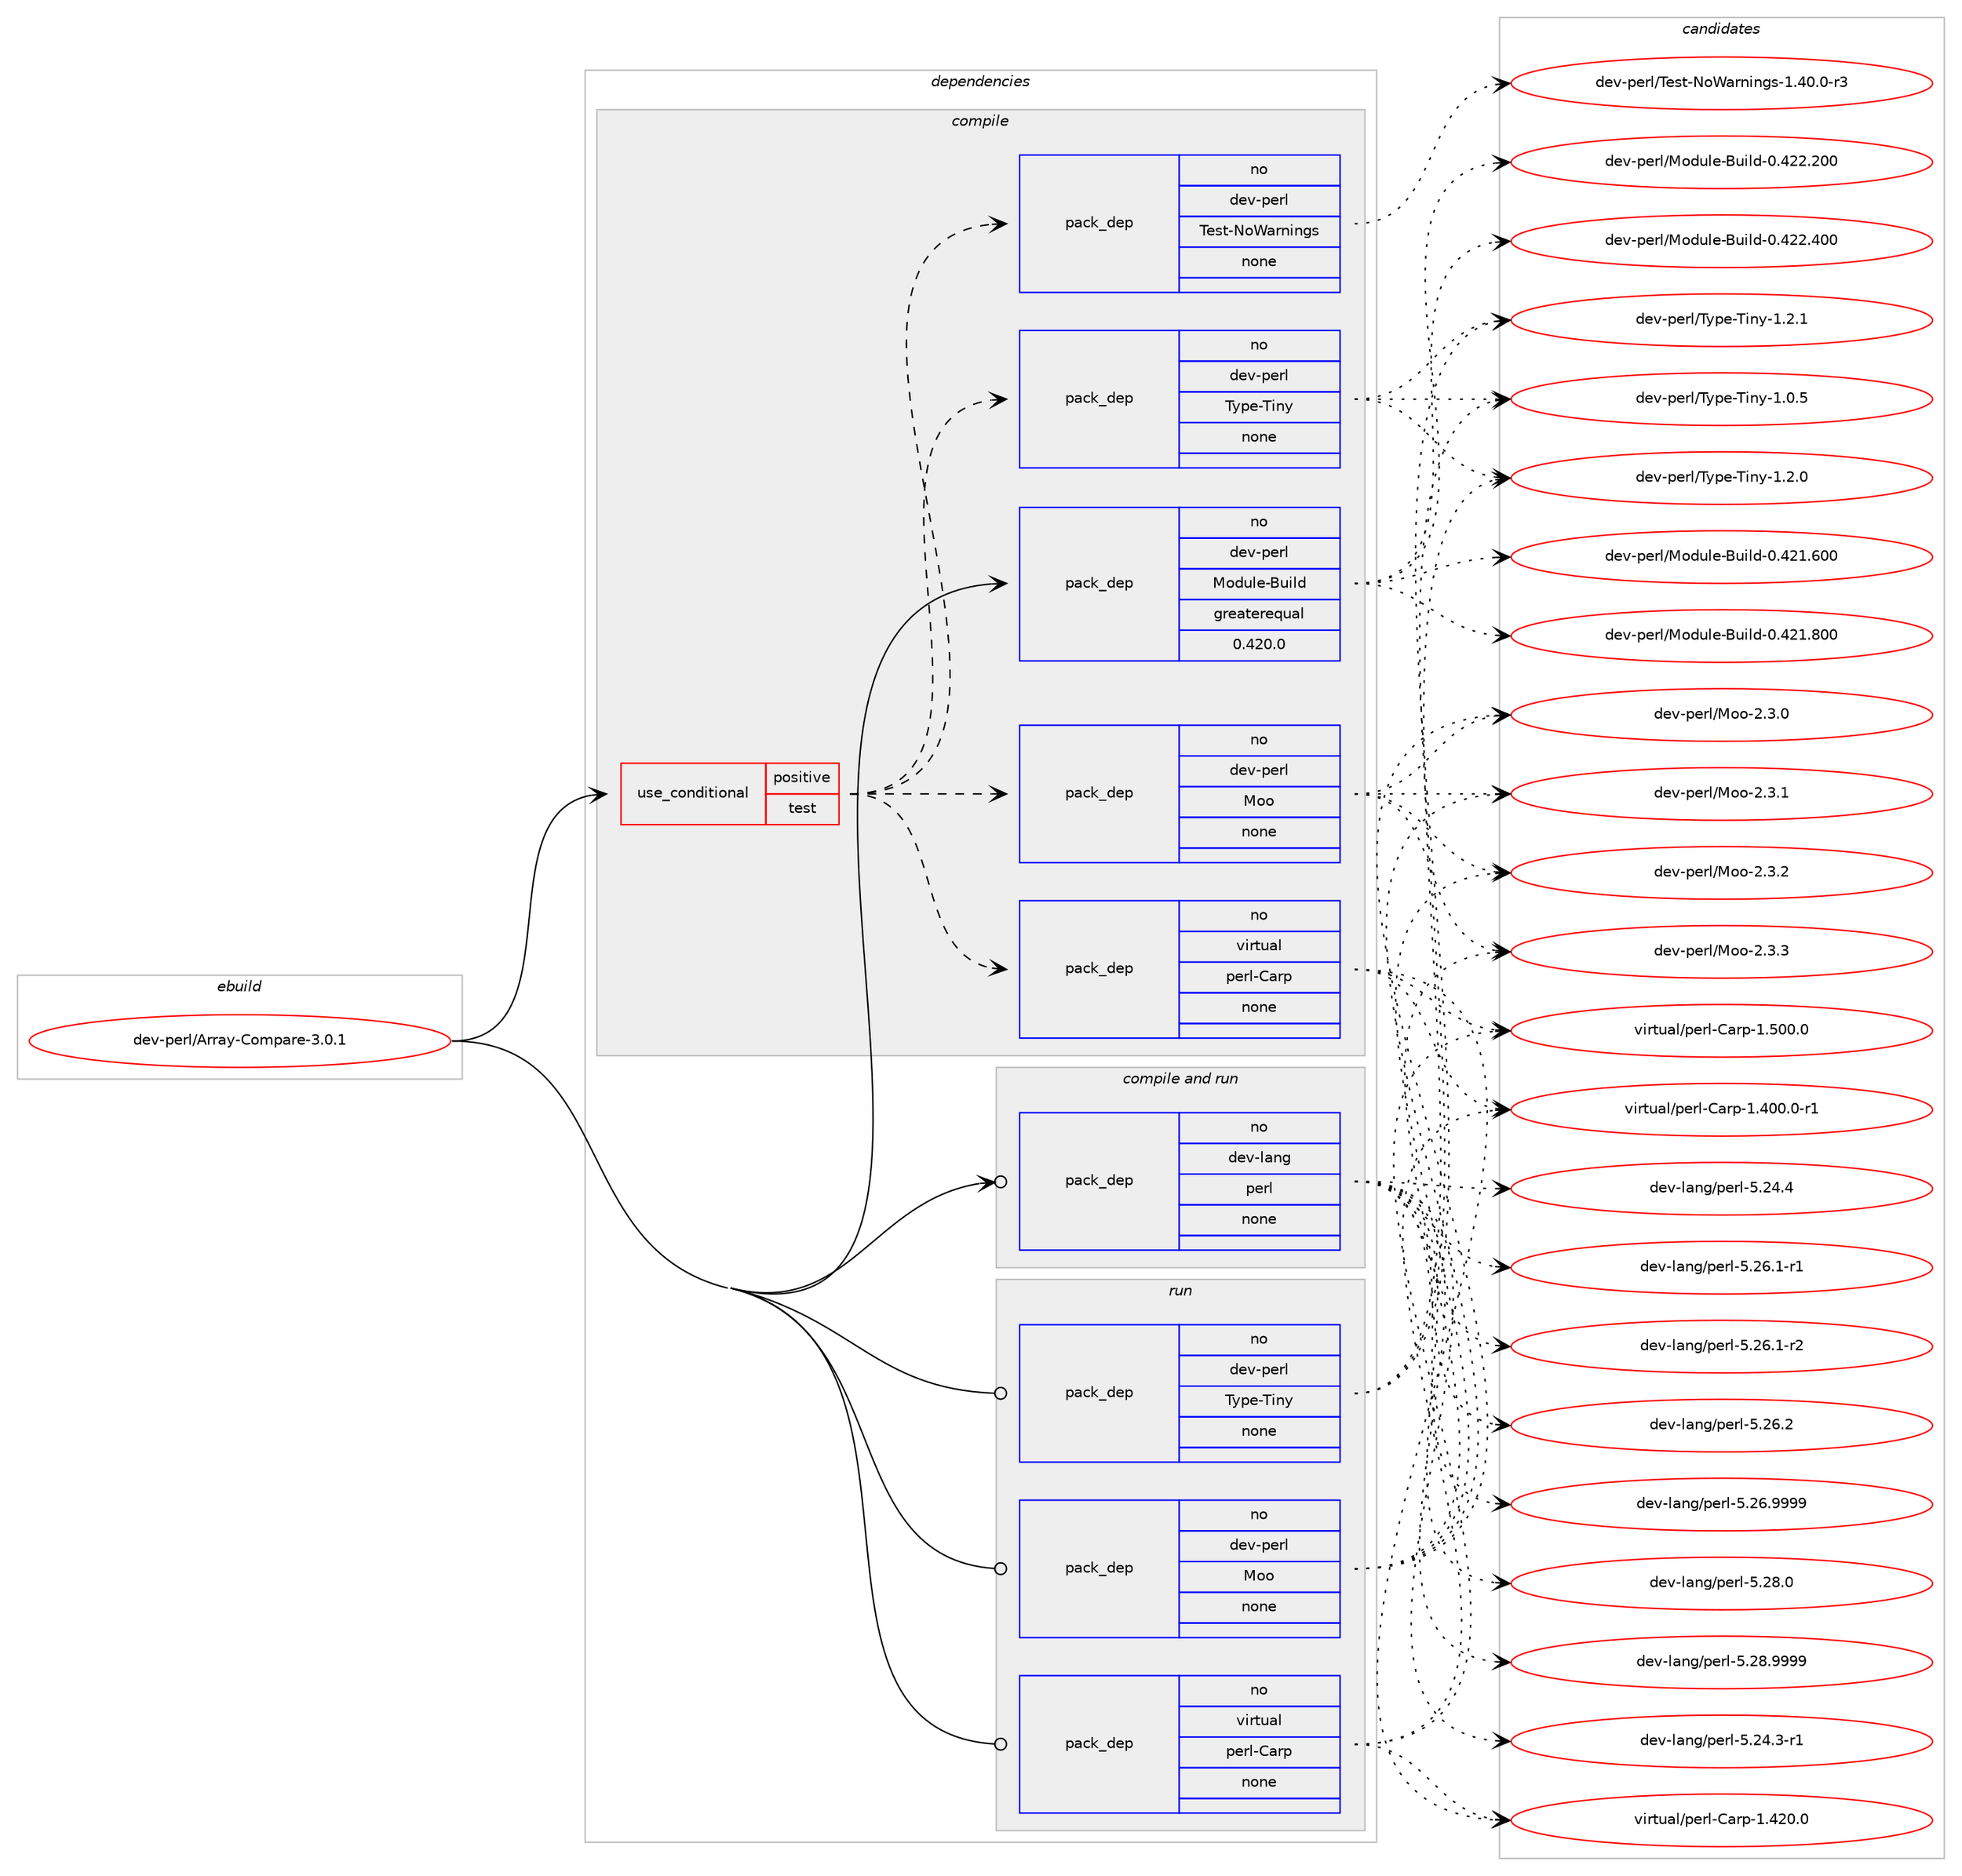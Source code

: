 digraph prolog {

# *************
# Graph options
# *************

newrank=true;
concentrate=true;
compound=true;
graph [rankdir=LR,fontname=Helvetica,fontsize=10,ranksep=1.5];#, ranksep=2.5, nodesep=0.2];
edge  [arrowhead=vee];
node  [fontname=Helvetica,fontsize=10];

# **********
# The ebuild
# **********

subgraph cluster_leftcol {
color=gray;
rank=same;
label=<<i>ebuild</i>>;
id [label="dev-perl/Array-Compare-3.0.1", color=red, width=4, href="../dev-perl/Array-Compare-3.0.1.svg"];
}

# ****************
# The dependencies
# ****************

subgraph cluster_midcol {
color=gray;
label=<<i>dependencies</i>>;
subgraph cluster_compile {
fillcolor="#eeeeee";
style=filled;
label=<<i>compile</i>>;
subgraph cond367675 {
dependency1376944 [label=<<TABLE BORDER="0" CELLBORDER="1" CELLSPACING="0" CELLPADDING="4"><TR><TD ROWSPAN="3" CELLPADDING="10">use_conditional</TD></TR><TR><TD>positive</TD></TR><TR><TD>test</TD></TR></TABLE>>, shape=none, color=red];
subgraph pack986228 {
dependency1376945 [label=<<TABLE BORDER="0" CELLBORDER="1" CELLSPACING="0" CELLPADDING="4" WIDTH="220"><TR><TD ROWSPAN="6" CELLPADDING="30">pack_dep</TD></TR><TR><TD WIDTH="110">no</TD></TR><TR><TD>virtual</TD></TR><TR><TD>perl-Carp</TD></TR><TR><TD>none</TD></TR><TR><TD></TD></TR></TABLE>>, shape=none, color=blue];
}
dependency1376944:e -> dependency1376945:w [weight=20,style="dashed",arrowhead="vee"];
subgraph pack986229 {
dependency1376946 [label=<<TABLE BORDER="0" CELLBORDER="1" CELLSPACING="0" CELLPADDING="4" WIDTH="220"><TR><TD ROWSPAN="6" CELLPADDING="30">pack_dep</TD></TR><TR><TD WIDTH="110">no</TD></TR><TR><TD>dev-perl</TD></TR><TR><TD>Moo</TD></TR><TR><TD>none</TD></TR><TR><TD></TD></TR></TABLE>>, shape=none, color=blue];
}
dependency1376944:e -> dependency1376946:w [weight=20,style="dashed",arrowhead="vee"];
subgraph pack986230 {
dependency1376947 [label=<<TABLE BORDER="0" CELLBORDER="1" CELLSPACING="0" CELLPADDING="4" WIDTH="220"><TR><TD ROWSPAN="6" CELLPADDING="30">pack_dep</TD></TR><TR><TD WIDTH="110">no</TD></TR><TR><TD>dev-perl</TD></TR><TR><TD>Type-Tiny</TD></TR><TR><TD>none</TD></TR><TR><TD></TD></TR></TABLE>>, shape=none, color=blue];
}
dependency1376944:e -> dependency1376947:w [weight=20,style="dashed",arrowhead="vee"];
subgraph pack986231 {
dependency1376948 [label=<<TABLE BORDER="0" CELLBORDER="1" CELLSPACING="0" CELLPADDING="4" WIDTH="220"><TR><TD ROWSPAN="6" CELLPADDING="30">pack_dep</TD></TR><TR><TD WIDTH="110">no</TD></TR><TR><TD>dev-perl</TD></TR><TR><TD>Test-NoWarnings</TD></TR><TR><TD>none</TD></TR><TR><TD></TD></TR></TABLE>>, shape=none, color=blue];
}
dependency1376944:e -> dependency1376948:w [weight=20,style="dashed",arrowhead="vee"];
}
id:e -> dependency1376944:w [weight=20,style="solid",arrowhead="vee"];
subgraph pack986232 {
dependency1376949 [label=<<TABLE BORDER="0" CELLBORDER="1" CELLSPACING="0" CELLPADDING="4" WIDTH="220"><TR><TD ROWSPAN="6" CELLPADDING="30">pack_dep</TD></TR><TR><TD WIDTH="110">no</TD></TR><TR><TD>dev-perl</TD></TR><TR><TD>Module-Build</TD></TR><TR><TD>greaterequal</TD></TR><TR><TD>0.420.0</TD></TR></TABLE>>, shape=none, color=blue];
}
id:e -> dependency1376949:w [weight=20,style="solid",arrowhead="vee"];
}
subgraph cluster_compileandrun {
fillcolor="#eeeeee";
style=filled;
label=<<i>compile and run</i>>;
subgraph pack986233 {
dependency1376950 [label=<<TABLE BORDER="0" CELLBORDER="1" CELLSPACING="0" CELLPADDING="4" WIDTH="220"><TR><TD ROWSPAN="6" CELLPADDING="30">pack_dep</TD></TR><TR><TD WIDTH="110">no</TD></TR><TR><TD>dev-lang</TD></TR><TR><TD>perl</TD></TR><TR><TD>none</TD></TR><TR><TD></TD></TR></TABLE>>, shape=none, color=blue];
}
id:e -> dependency1376950:w [weight=20,style="solid",arrowhead="odotvee"];
}
subgraph cluster_run {
fillcolor="#eeeeee";
style=filled;
label=<<i>run</i>>;
subgraph pack986234 {
dependency1376951 [label=<<TABLE BORDER="0" CELLBORDER="1" CELLSPACING="0" CELLPADDING="4" WIDTH="220"><TR><TD ROWSPAN="6" CELLPADDING="30">pack_dep</TD></TR><TR><TD WIDTH="110">no</TD></TR><TR><TD>dev-perl</TD></TR><TR><TD>Moo</TD></TR><TR><TD>none</TD></TR><TR><TD></TD></TR></TABLE>>, shape=none, color=blue];
}
id:e -> dependency1376951:w [weight=20,style="solid",arrowhead="odot"];
subgraph pack986235 {
dependency1376952 [label=<<TABLE BORDER="0" CELLBORDER="1" CELLSPACING="0" CELLPADDING="4" WIDTH="220"><TR><TD ROWSPAN="6" CELLPADDING="30">pack_dep</TD></TR><TR><TD WIDTH="110">no</TD></TR><TR><TD>dev-perl</TD></TR><TR><TD>Type-Tiny</TD></TR><TR><TD>none</TD></TR><TR><TD></TD></TR></TABLE>>, shape=none, color=blue];
}
id:e -> dependency1376952:w [weight=20,style="solid",arrowhead="odot"];
subgraph pack986236 {
dependency1376953 [label=<<TABLE BORDER="0" CELLBORDER="1" CELLSPACING="0" CELLPADDING="4" WIDTH="220"><TR><TD ROWSPAN="6" CELLPADDING="30">pack_dep</TD></TR><TR><TD WIDTH="110">no</TD></TR><TR><TD>virtual</TD></TR><TR><TD>perl-Carp</TD></TR><TR><TD>none</TD></TR><TR><TD></TD></TR></TABLE>>, shape=none, color=blue];
}
id:e -> dependency1376953:w [weight=20,style="solid",arrowhead="odot"];
}
}

# **************
# The candidates
# **************

subgraph cluster_choices {
rank=same;
color=gray;
label=<<i>candidates</i>>;

subgraph choice986228 {
color=black;
nodesep=1;
choice118105114116117971084711210111410845679711411245494652484846484511449 [label="virtual/perl-Carp-1.400.0-r1", color=red, width=4,href="../virtual/perl-Carp-1.400.0-r1.svg"];
choice11810511411611797108471121011141084567971141124549465250484648 [label="virtual/perl-Carp-1.420.0", color=red, width=4,href="../virtual/perl-Carp-1.420.0.svg"];
choice11810511411611797108471121011141084567971141124549465348484648 [label="virtual/perl-Carp-1.500.0", color=red, width=4,href="../virtual/perl-Carp-1.500.0.svg"];
dependency1376945:e -> choice118105114116117971084711210111410845679711411245494652484846484511449:w [style=dotted,weight="100"];
dependency1376945:e -> choice11810511411611797108471121011141084567971141124549465250484648:w [style=dotted,weight="100"];
dependency1376945:e -> choice11810511411611797108471121011141084567971141124549465348484648:w [style=dotted,weight="100"];
}
subgraph choice986229 {
color=black;
nodesep=1;
choice100101118451121011141084777111111455046514648 [label="dev-perl/Moo-2.3.0", color=red, width=4,href="../dev-perl/Moo-2.3.0.svg"];
choice100101118451121011141084777111111455046514649 [label="dev-perl/Moo-2.3.1", color=red, width=4,href="../dev-perl/Moo-2.3.1.svg"];
choice100101118451121011141084777111111455046514650 [label="dev-perl/Moo-2.3.2", color=red, width=4,href="../dev-perl/Moo-2.3.2.svg"];
choice100101118451121011141084777111111455046514651 [label="dev-perl/Moo-2.3.3", color=red, width=4,href="../dev-perl/Moo-2.3.3.svg"];
dependency1376946:e -> choice100101118451121011141084777111111455046514648:w [style=dotted,weight="100"];
dependency1376946:e -> choice100101118451121011141084777111111455046514649:w [style=dotted,weight="100"];
dependency1376946:e -> choice100101118451121011141084777111111455046514650:w [style=dotted,weight="100"];
dependency1376946:e -> choice100101118451121011141084777111111455046514651:w [style=dotted,weight="100"];
}
subgraph choice986230 {
color=black;
nodesep=1;
choice1001011184511210111410847841211121014584105110121454946484653 [label="dev-perl/Type-Tiny-1.0.5", color=red, width=4,href="../dev-perl/Type-Tiny-1.0.5.svg"];
choice1001011184511210111410847841211121014584105110121454946504648 [label="dev-perl/Type-Tiny-1.2.0", color=red, width=4,href="../dev-perl/Type-Tiny-1.2.0.svg"];
choice1001011184511210111410847841211121014584105110121454946504649 [label="dev-perl/Type-Tiny-1.2.1", color=red, width=4,href="../dev-perl/Type-Tiny-1.2.1.svg"];
dependency1376947:e -> choice1001011184511210111410847841211121014584105110121454946484653:w [style=dotted,weight="100"];
dependency1376947:e -> choice1001011184511210111410847841211121014584105110121454946504648:w [style=dotted,weight="100"];
dependency1376947:e -> choice1001011184511210111410847841211121014584105110121454946504649:w [style=dotted,weight="100"];
}
subgraph choice986231 {
color=black;
nodesep=1;
choice10010111845112101114108478410111511645781118797114110105110103115454946524846484511451 [label="dev-perl/Test-NoWarnings-1.40.0-r3", color=red, width=4,href="../dev-perl/Test-NoWarnings-1.40.0-r3.svg"];
dependency1376948:e -> choice10010111845112101114108478410111511645781118797114110105110103115454946524846484511451:w [style=dotted,weight="100"];
}
subgraph choice986232 {
color=black;
nodesep=1;
choice100101118451121011141084777111100117108101456611710510810045484652504946544848 [label="dev-perl/Module-Build-0.421.600", color=red, width=4,href="../dev-perl/Module-Build-0.421.600.svg"];
choice100101118451121011141084777111100117108101456611710510810045484652504946564848 [label="dev-perl/Module-Build-0.421.800", color=red, width=4,href="../dev-perl/Module-Build-0.421.800.svg"];
choice100101118451121011141084777111100117108101456611710510810045484652505046504848 [label="dev-perl/Module-Build-0.422.200", color=red, width=4,href="../dev-perl/Module-Build-0.422.200.svg"];
choice100101118451121011141084777111100117108101456611710510810045484652505046524848 [label="dev-perl/Module-Build-0.422.400", color=red, width=4,href="../dev-perl/Module-Build-0.422.400.svg"];
dependency1376949:e -> choice100101118451121011141084777111100117108101456611710510810045484652504946544848:w [style=dotted,weight="100"];
dependency1376949:e -> choice100101118451121011141084777111100117108101456611710510810045484652504946564848:w [style=dotted,weight="100"];
dependency1376949:e -> choice100101118451121011141084777111100117108101456611710510810045484652505046504848:w [style=dotted,weight="100"];
dependency1376949:e -> choice100101118451121011141084777111100117108101456611710510810045484652505046524848:w [style=dotted,weight="100"];
}
subgraph choice986233 {
color=black;
nodesep=1;
choice100101118451089711010347112101114108455346505246514511449 [label="dev-lang/perl-5.24.3-r1", color=red, width=4,href="../dev-lang/perl-5.24.3-r1.svg"];
choice10010111845108971101034711210111410845534650524652 [label="dev-lang/perl-5.24.4", color=red, width=4,href="../dev-lang/perl-5.24.4.svg"];
choice100101118451089711010347112101114108455346505446494511449 [label="dev-lang/perl-5.26.1-r1", color=red, width=4,href="../dev-lang/perl-5.26.1-r1.svg"];
choice100101118451089711010347112101114108455346505446494511450 [label="dev-lang/perl-5.26.1-r2", color=red, width=4,href="../dev-lang/perl-5.26.1-r2.svg"];
choice10010111845108971101034711210111410845534650544650 [label="dev-lang/perl-5.26.2", color=red, width=4,href="../dev-lang/perl-5.26.2.svg"];
choice10010111845108971101034711210111410845534650544657575757 [label="dev-lang/perl-5.26.9999", color=red, width=4,href="../dev-lang/perl-5.26.9999.svg"];
choice10010111845108971101034711210111410845534650564648 [label="dev-lang/perl-5.28.0", color=red, width=4,href="../dev-lang/perl-5.28.0.svg"];
choice10010111845108971101034711210111410845534650564657575757 [label="dev-lang/perl-5.28.9999", color=red, width=4,href="../dev-lang/perl-5.28.9999.svg"];
dependency1376950:e -> choice100101118451089711010347112101114108455346505246514511449:w [style=dotted,weight="100"];
dependency1376950:e -> choice10010111845108971101034711210111410845534650524652:w [style=dotted,weight="100"];
dependency1376950:e -> choice100101118451089711010347112101114108455346505446494511449:w [style=dotted,weight="100"];
dependency1376950:e -> choice100101118451089711010347112101114108455346505446494511450:w [style=dotted,weight="100"];
dependency1376950:e -> choice10010111845108971101034711210111410845534650544650:w [style=dotted,weight="100"];
dependency1376950:e -> choice10010111845108971101034711210111410845534650544657575757:w [style=dotted,weight="100"];
dependency1376950:e -> choice10010111845108971101034711210111410845534650564648:w [style=dotted,weight="100"];
dependency1376950:e -> choice10010111845108971101034711210111410845534650564657575757:w [style=dotted,weight="100"];
}
subgraph choice986234 {
color=black;
nodesep=1;
choice100101118451121011141084777111111455046514648 [label="dev-perl/Moo-2.3.0", color=red, width=4,href="../dev-perl/Moo-2.3.0.svg"];
choice100101118451121011141084777111111455046514649 [label="dev-perl/Moo-2.3.1", color=red, width=4,href="../dev-perl/Moo-2.3.1.svg"];
choice100101118451121011141084777111111455046514650 [label="dev-perl/Moo-2.3.2", color=red, width=4,href="../dev-perl/Moo-2.3.2.svg"];
choice100101118451121011141084777111111455046514651 [label="dev-perl/Moo-2.3.3", color=red, width=4,href="../dev-perl/Moo-2.3.3.svg"];
dependency1376951:e -> choice100101118451121011141084777111111455046514648:w [style=dotted,weight="100"];
dependency1376951:e -> choice100101118451121011141084777111111455046514649:w [style=dotted,weight="100"];
dependency1376951:e -> choice100101118451121011141084777111111455046514650:w [style=dotted,weight="100"];
dependency1376951:e -> choice100101118451121011141084777111111455046514651:w [style=dotted,weight="100"];
}
subgraph choice986235 {
color=black;
nodesep=1;
choice1001011184511210111410847841211121014584105110121454946484653 [label="dev-perl/Type-Tiny-1.0.5", color=red, width=4,href="../dev-perl/Type-Tiny-1.0.5.svg"];
choice1001011184511210111410847841211121014584105110121454946504648 [label="dev-perl/Type-Tiny-1.2.0", color=red, width=4,href="../dev-perl/Type-Tiny-1.2.0.svg"];
choice1001011184511210111410847841211121014584105110121454946504649 [label="dev-perl/Type-Tiny-1.2.1", color=red, width=4,href="../dev-perl/Type-Tiny-1.2.1.svg"];
dependency1376952:e -> choice1001011184511210111410847841211121014584105110121454946484653:w [style=dotted,weight="100"];
dependency1376952:e -> choice1001011184511210111410847841211121014584105110121454946504648:w [style=dotted,weight="100"];
dependency1376952:e -> choice1001011184511210111410847841211121014584105110121454946504649:w [style=dotted,weight="100"];
}
subgraph choice986236 {
color=black;
nodesep=1;
choice118105114116117971084711210111410845679711411245494652484846484511449 [label="virtual/perl-Carp-1.400.0-r1", color=red, width=4,href="../virtual/perl-Carp-1.400.0-r1.svg"];
choice11810511411611797108471121011141084567971141124549465250484648 [label="virtual/perl-Carp-1.420.0", color=red, width=4,href="../virtual/perl-Carp-1.420.0.svg"];
choice11810511411611797108471121011141084567971141124549465348484648 [label="virtual/perl-Carp-1.500.0", color=red, width=4,href="../virtual/perl-Carp-1.500.0.svg"];
dependency1376953:e -> choice118105114116117971084711210111410845679711411245494652484846484511449:w [style=dotted,weight="100"];
dependency1376953:e -> choice11810511411611797108471121011141084567971141124549465250484648:w [style=dotted,weight="100"];
dependency1376953:e -> choice11810511411611797108471121011141084567971141124549465348484648:w [style=dotted,weight="100"];
}
}

}
